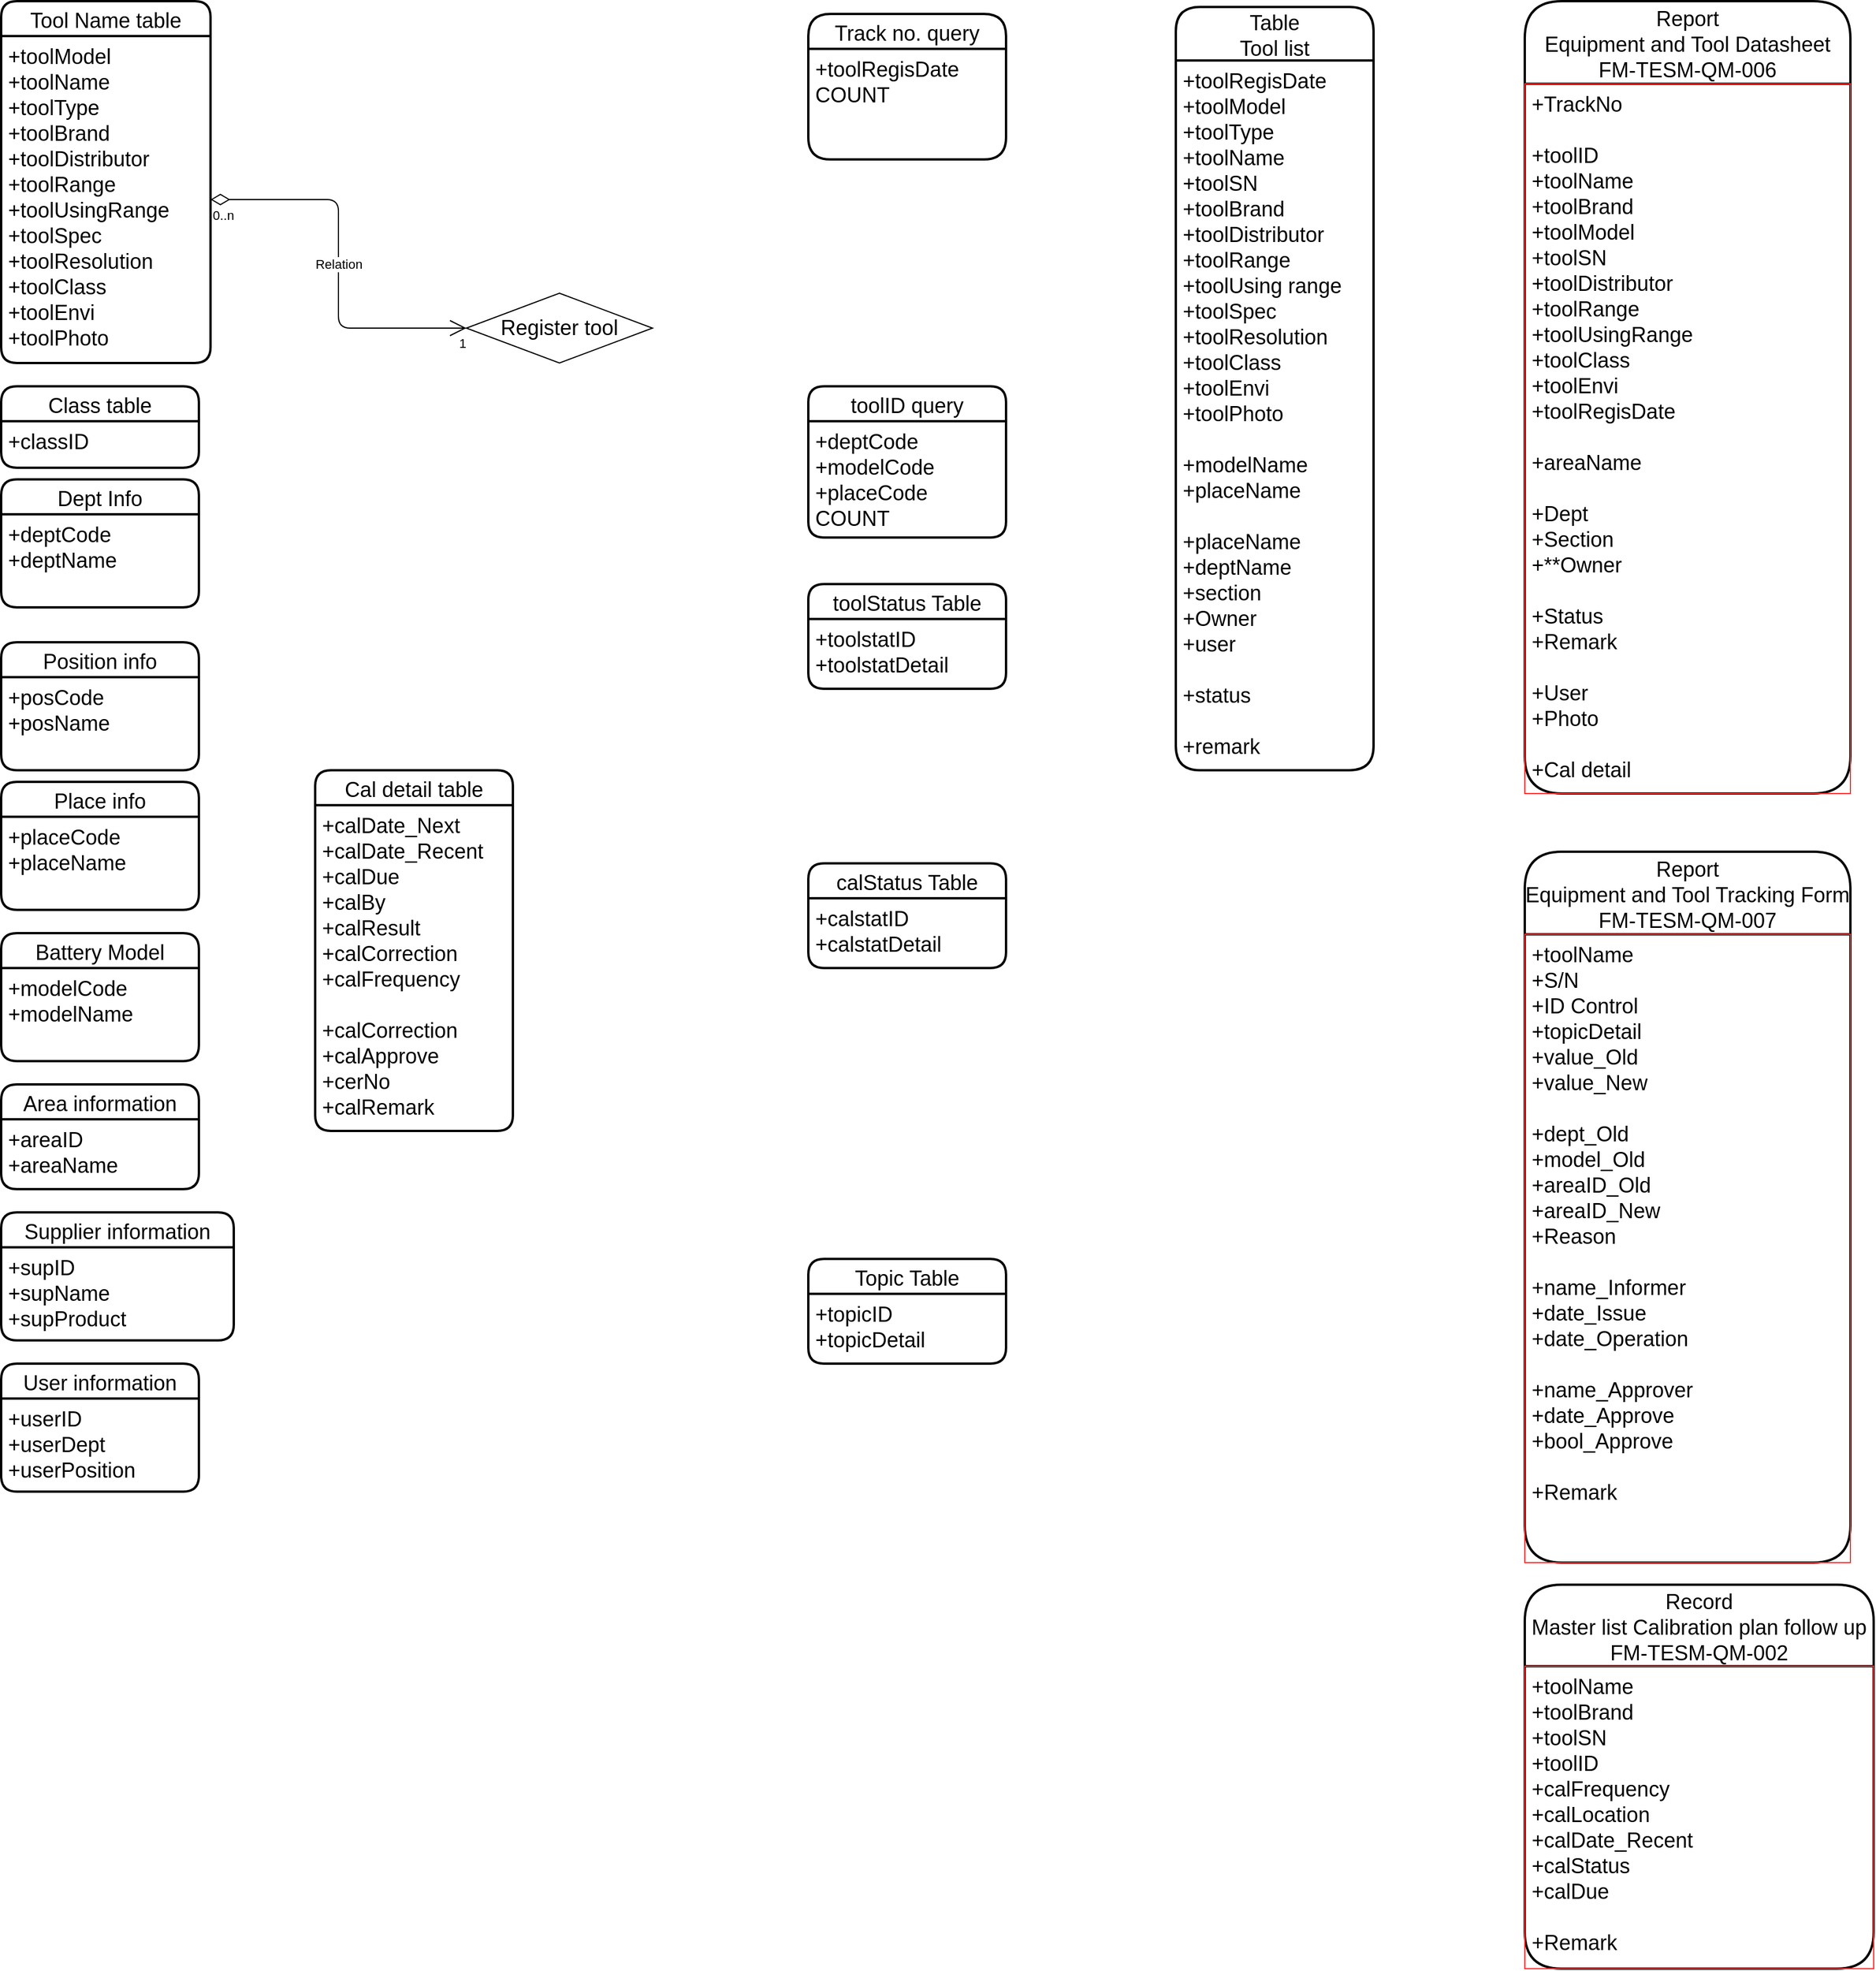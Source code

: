 <mxfile version="14.7.2" type="github">
  <diagram id="R2lEEEUBdFMjLlhIrx00" name="Page-1">
    <mxGraphModel dx="1422" dy="762" grid="1" gridSize="10" guides="1" tooltips="1" connect="1" arrows="1" fold="1" page="1" pageScale="1" pageWidth="1169" pageHeight="827" math="0" shadow="0" extFonts="Permanent Marker^https://fonts.googleapis.com/css?family=Permanent+Marker">
      <root>
        <mxCell id="0" />
        <mxCell id="1" parent="0" />
        <mxCell id="UeSS0Ig3m6-hM4Sn8dAP-1" value="Report&#xa;Equipment and Tool Datasheet&#xa;FM-TESM-QM-006" style="swimlane;childLayout=stackLayout;horizontal=1;startSize=71;horizontalStack=0;rounded=1;fontSize=18;fontStyle=0;strokeWidth=2;resizeParent=0;resizeLast=1;shadow=0;dashed=0;align=center;" parent="1" vertex="1">
          <mxGeometry x="1350" y="29" width="280" height="681" as="geometry" />
        </mxCell>
        <mxCell id="UeSS0Ig3m6-hM4Sn8dAP-2" value="+TrackNo&#xa;&#xa;+toolID&#xa;+toolName&#xa;+toolBrand&#xa;+toolModel&#xa;+toolSN&#xa;+toolDistributor&#xa;+toolRange&#xa;+toolUsingRange&#xa;+toolClass&#xa;+toolEnvi&#xa;+toolRegisDate&#xa;&#xa;+areaName&#xa; &#xa;+Dept&#xa;+Section&#xa;+**Owner&#xa;&#xa;+Status&#xa;+Remark&#xa;&#xa;+User&#xa;+Photo&#xa;&#xa;+Cal detail" style="align=left;strokeColor=#FF3333;fillColor=none;spacingLeft=4;fontSize=18;verticalAlign=top;resizable=0;rotatable=0;part=1;" parent="UeSS0Ig3m6-hM4Sn8dAP-1" vertex="1">
          <mxGeometry y="71" width="280" height="610" as="geometry" />
        </mxCell>
        <mxCell id="UeSS0Ig3m6-hM4Sn8dAP-5" value="Table&#xa;Tool list" style="swimlane;childLayout=stackLayout;horizontal=1;startSize=46;horizontalStack=0;rounded=1;fontSize=18;fontStyle=0;strokeWidth=2;resizeParent=0;resizeLast=1;shadow=0;dashed=0;align=center;" parent="1" vertex="1">
          <mxGeometry x="1050" y="34" width="170" height="656" as="geometry">
            <mxRectangle x="400" y="60" width="140" height="30" as="alternateBounds" />
          </mxGeometry>
        </mxCell>
        <mxCell id="UeSS0Ig3m6-hM4Sn8dAP-6" value="+toolRegisDate&#xa;+toolModel&#xa;+toolType&#xa;+toolName&#xa;+toolSN&#xa;+toolBrand&#xa;+toolDistributor&#xa;+toolRange&#xa;+toolUsing range&#xa;+toolSpec&#xa;+toolResolution&#xa;+toolClass&#xa;+toolEnvi&#xa;+toolPhoto&#xa;&#xa;+modelName&#xa;+placeName&#xa;&#xa;+placeName &#xa;+deptName&#xa;+section&#xa;+Owner&#xa;+user&#xa;&#xa;+status&#xa;&#xa;+remark&#xa;&#xa;&#xa;" style="align=left;strokeColor=none;fillColor=none;spacingLeft=4;fontSize=18;verticalAlign=top;resizable=0;rotatable=0;part=1;" parent="UeSS0Ig3m6-hM4Sn8dAP-5" vertex="1">
          <mxGeometry y="46" width="170" height="610" as="geometry" />
        </mxCell>
        <mxCell id="UeSS0Ig3m6-hM4Sn8dAP-7" value="User information" style="swimlane;childLayout=stackLayout;horizontal=1;startSize=30;horizontalStack=0;rounded=1;fontSize=18;fontStyle=0;strokeWidth=2;resizeParent=0;resizeLast=1;shadow=0;dashed=0;align=center;" parent="1" vertex="1">
          <mxGeometry x="40" y="1200" width="170" height="110" as="geometry" />
        </mxCell>
        <mxCell id="UeSS0Ig3m6-hM4Sn8dAP-8" value="+userID&#xa;+userDept&#xa;+userPosition&#xa;" style="align=left;strokeColor=none;fillColor=none;spacingLeft=4;fontSize=18;verticalAlign=top;resizable=0;rotatable=0;part=1;" parent="UeSS0Ig3m6-hM4Sn8dAP-7" vertex="1">
          <mxGeometry y="30" width="170" height="80" as="geometry" />
        </mxCell>
        <mxCell id="UeSS0Ig3m6-hM4Sn8dAP-9" value="Area information" style="swimlane;childLayout=stackLayout;horizontal=1;startSize=30;horizontalStack=0;rounded=1;fontSize=18;fontStyle=0;strokeWidth=2;resizeParent=0;resizeLast=1;shadow=0;dashed=0;align=center;" parent="1" vertex="1">
          <mxGeometry x="40" y="960" width="170" height="90" as="geometry" />
        </mxCell>
        <mxCell id="UeSS0Ig3m6-hM4Sn8dAP-10" value="+areaID&#xa;+areaName &#xa;" style="align=left;strokeColor=none;fillColor=none;spacingLeft=4;fontSize=18;verticalAlign=top;resizable=0;rotatable=0;part=1;" parent="UeSS0Ig3m6-hM4Sn8dAP-9" vertex="1">
          <mxGeometry y="30" width="170" height="60" as="geometry" />
        </mxCell>
        <mxCell id="UeSS0Ig3m6-hM4Sn8dAP-11" value="Supplier information" style="swimlane;childLayout=stackLayout;horizontal=1;startSize=30;horizontalStack=0;rounded=1;fontSize=18;fontStyle=0;strokeWidth=2;resizeParent=0;resizeLast=1;shadow=0;dashed=0;align=center;" parent="1" vertex="1">
          <mxGeometry x="40" y="1070" width="200" height="110" as="geometry" />
        </mxCell>
        <mxCell id="UeSS0Ig3m6-hM4Sn8dAP-12" value="+supID&#xa;+supName&#xa;+supProduct&#xa;" style="align=left;strokeColor=none;fillColor=none;spacingLeft=4;fontSize=18;verticalAlign=top;resizable=0;rotatable=0;part=1;" parent="UeSS0Ig3m6-hM4Sn8dAP-11" vertex="1">
          <mxGeometry y="30" width="200" height="80" as="geometry" />
        </mxCell>
        <mxCell id="DwrCxTno6Cpm1RQc-lXB-1" value="Tool Name table" style="swimlane;childLayout=stackLayout;horizontal=1;startSize=30;horizontalStack=0;rounded=1;fontSize=18;fontStyle=0;strokeWidth=2;resizeParent=0;resizeLast=1;shadow=0;dashed=0;align=center;" parent="1" vertex="1">
          <mxGeometry x="40" y="29" width="180" height="311" as="geometry" />
        </mxCell>
        <mxCell id="DwrCxTno6Cpm1RQc-lXB-2" value="+toolModel&#xa;+toolName&#xa;+toolType&#xa;+toolBrand&#xa;+toolDistributor&#xa;+toolRange&#xa;+toolUsingRange&#xa;+toolSpec&#xa;+toolResolution&#xa;+toolClass&#xa;+toolEnvi&#xa;+toolPhoto" style="align=left;strokeColor=none;fillColor=none;spacingLeft=4;fontSize=18;verticalAlign=top;resizable=0;rotatable=0;part=1;" parent="DwrCxTno6Cpm1RQc-lXB-1" vertex="1">
          <mxGeometry y="30" width="180" height="281" as="geometry" />
        </mxCell>
        <mxCell id="DwrCxTno6Cpm1RQc-lXB-4" value="Class table" style="swimlane;childLayout=stackLayout;horizontal=1;startSize=30;horizontalStack=0;rounded=1;fontSize=18;fontStyle=0;strokeWidth=2;resizeParent=0;resizeLast=1;shadow=0;dashed=0;align=center;" parent="1" vertex="1">
          <mxGeometry x="40" y="360" width="170" height="70" as="geometry" />
        </mxCell>
        <mxCell id="DwrCxTno6Cpm1RQc-lXB-5" value="+classID&#xa;&#xa;" style="align=left;strokeColor=none;fillColor=none;spacingLeft=4;fontSize=18;verticalAlign=top;resizable=0;rotatable=0;part=1;" parent="DwrCxTno6Cpm1RQc-lXB-4" vertex="1">
          <mxGeometry y="30" width="170" height="40" as="geometry" />
        </mxCell>
        <mxCell id="DwrCxTno6Cpm1RQc-lXB-7" value="Dept Info" style="swimlane;childLayout=stackLayout;horizontal=1;startSize=30;horizontalStack=0;rounded=1;fontSize=18;fontStyle=0;strokeWidth=2;resizeParent=0;resizeLast=1;shadow=0;dashed=0;align=center;" parent="1" vertex="1">
          <mxGeometry x="40" y="440" width="170" height="110" as="geometry">
            <mxRectangle x="40" y="440" width="110" height="30" as="alternateBounds" />
          </mxGeometry>
        </mxCell>
        <mxCell id="DwrCxTno6Cpm1RQc-lXB-8" value="+deptCode&#xa;+deptName" style="align=left;strokeColor=none;fillColor=none;spacingLeft=4;fontSize=18;verticalAlign=top;resizable=0;rotatable=0;part=1;" parent="DwrCxTno6Cpm1RQc-lXB-7" vertex="1">
          <mxGeometry y="30" width="170" height="80" as="geometry" />
        </mxCell>
        <mxCell id="DwrCxTno6Cpm1RQc-lXB-10" value="Position info" style="swimlane;childLayout=stackLayout;horizontal=1;startSize=30;horizontalStack=0;rounded=1;fontSize=18;fontStyle=0;strokeWidth=2;resizeParent=0;resizeLast=1;shadow=0;dashed=0;align=center;" parent="1" vertex="1">
          <mxGeometry x="40" y="580" width="170" height="110" as="geometry">
            <mxRectangle x="40" y="489" width="130" height="30" as="alternateBounds" />
          </mxGeometry>
        </mxCell>
        <mxCell id="DwrCxTno6Cpm1RQc-lXB-11" value="+posCode&#xa;+posName" style="align=left;strokeColor=none;fillColor=none;spacingLeft=4;fontSize=18;verticalAlign=top;resizable=0;rotatable=0;part=1;" parent="DwrCxTno6Cpm1RQc-lXB-10" vertex="1">
          <mxGeometry y="30" width="170" height="80" as="geometry" />
        </mxCell>
        <mxCell id="cIa0VOECqoOO3GL2-5uM-1" value="Place info" style="swimlane;childLayout=stackLayout;horizontal=1;startSize=30;horizontalStack=0;rounded=1;fontSize=18;fontStyle=0;strokeWidth=2;resizeParent=0;resizeLast=1;shadow=0;dashed=0;align=center;" parent="1" vertex="1">
          <mxGeometry x="40" y="700" width="170" height="110" as="geometry">
            <mxRectangle x="40" y="529" width="110" height="30" as="alternateBounds" />
          </mxGeometry>
        </mxCell>
        <mxCell id="cIa0VOECqoOO3GL2-5uM-2" value="+placeCode&#xa;+placeName" style="align=left;strokeColor=none;fillColor=none;spacingLeft=4;fontSize=18;verticalAlign=top;resizable=0;rotatable=0;part=1;" parent="cIa0VOECqoOO3GL2-5uM-1" vertex="1">
          <mxGeometry y="30" width="170" height="80" as="geometry" />
        </mxCell>
        <mxCell id="cIa0VOECqoOO3GL2-5uM-4" value="Battery Model" style="swimlane;childLayout=stackLayout;horizontal=1;startSize=30;horizontalStack=0;rounded=1;fontSize=18;fontStyle=0;strokeWidth=2;resizeParent=0;resizeLast=1;shadow=0;dashed=0;align=center;" parent="1" vertex="1">
          <mxGeometry x="40" y="830" width="170" height="110" as="geometry">
            <mxRectangle x="40" y="569" width="140" height="30" as="alternateBounds" />
          </mxGeometry>
        </mxCell>
        <mxCell id="cIa0VOECqoOO3GL2-5uM-5" value="+modelCode&#xa;+modelName" style="align=left;strokeColor=none;fillColor=none;spacingLeft=4;fontSize=18;verticalAlign=top;resizable=0;rotatable=0;part=1;" parent="cIa0VOECqoOO3GL2-5uM-4" vertex="1">
          <mxGeometry y="30" width="170" height="80" as="geometry" />
        </mxCell>
        <mxCell id="cIa0VOECqoOO3GL2-5uM-13" value="Track no. query" style="swimlane;childLayout=stackLayout;horizontal=1;startSize=30;horizontalStack=0;rounded=1;fontSize=18;fontStyle=0;strokeWidth=2;resizeParent=0;resizeLast=1;shadow=0;dashed=0;align=center;arcSize=21;" parent="1" vertex="1">
          <mxGeometry x="734" y="40" width="170" height="125" as="geometry">
            <mxRectangle x="680" y="280" width="160" height="30" as="alternateBounds" />
          </mxGeometry>
        </mxCell>
        <mxCell id="cIa0VOECqoOO3GL2-5uM-14" value="+toolRegisDate&#xa;COUNT&#xa;" style="align=left;strokeColor=none;fillColor=none;spacingLeft=4;fontSize=18;verticalAlign=top;resizable=0;rotatable=0;part=1;" parent="cIa0VOECqoOO3GL2-5uM-13" vertex="1">
          <mxGeometry y="30" width="170" height="95" as="geometry" />
        </mxCell>
        <mxCell id="cIa0VOECqoOO3GL2-5uM-20" value="toolID query" style="swimlane;childLayout=stackLayout;horizontal=1;startSize=30;horizontalStack=0;rounded=1;fontSize=18;fontStyle=0;strokeWidth=2;resizeParent=0;resizeLast=1;shadow=0;dashed=0;align=center;" parent="1" vertex="1">
          <mxGeometry x="734" y="360" width="170" height="130" as="geometry">
            <mxRectangle x="610" y="570" width="110" height="30" as="alternateBounds" />
          </mxGeometry>
        </mxCell>
        <mxCell id="cIa0VOECqoOO3GL2-5uM-21" value="+deptCode&#xa;+modelCode&#xa;+placeCode&#xa;COUNT" style="align=left;strokeColor=none;fillColor=none;spacingLeft=4;fontSize=18;verticalAlign=top;resizable=0;rotatable=0;part=1;" parent="cIa0VOECqoOO3GL2-5uM-20" vertex="1">
          <mxGeometry y="30" width="170" height="100" as="geometry" />
        </mxCell>
        <mxCell id="XDYltUTeysejlKrnHvJB-1" value="Report&#xa;Equipment and Tool Tracking Form&#xa;FM-TESM-QM-007" style="swimlane;childLayout=stackLayout;horizontal=1;startSize=71;horizontalStack=0;rounded=1;fontSize=18;fontStyle=0;strokeWidth=2;resizeParent=0;resizeLast=1;shadow=0;dashed=0;align=center;" parent="1" vertex="1">
          <mxGeometry x="1350" y="760" width="280" height="611" as="geometry" />
        </mxCell>
        <mxCell id="XDYltUTeysejlKrnHvJB-2" value="+toolName&#xa;+S/N&#xa;+ID Control&#xa;+topicDetail&#xa;+value_Old&#xa;+value_New&#xa;&#xa;+dept_Old&#xa;+model_Old&#xa;+areaID_Old&#xa;+areaID_New&#xa;+Reason&#xa;&#xa;+name_Informer&#xa;+date_Issue&#xa;+date_Operation&#xa;&#xa;+name_Approver&#xa;+date_Approve&#xa;+bool_Approve&#xa;&#xa;+Remark" style="align=left;strokeColor=#FF3333;fillColor=none;spacingLeft=4;fontSize=18;verticalAlign=top;resizable=0;rotatable=0;part=1;" parent="XDYltUTeysejlKrnHvJB-1" vertex="1">
          <mxGeometry y="71" width="280" height="540" as="geometry" />
        </mxCell>
        <mxCell id="TiywZgRd603gORr2C4wr-1" value="Topic Table" style="swimlane;childLayout=stackLayout;horizontal=1;startSize=30;horizontalStack=0;rounded=1;fontSize=18;fontStyle=0;strokeWidth=2;resizeParent=0;resizeLast=1;shadow=0;dashed=0;align=center;" parent="1" vertex="1">
          <mxGeometry x="734" y="1110" width="170" height="90" as="geometry" />
        </mxCell>
        <mxCell id="TiywZgRd603gORr2C4wr-2" value="+topicID&#xa;+topicDetail&#xa;" style="align=left;strokeColor=none;fillColor=none;spacingLeft=4;fontSize=18;verticalAlign=top;resizable=0;rotatable=0;part=1;" parent="TiywZgRd603gORr2C4wr-1" vertex="1">
          <mxGeometry y="30" width="170" height="60" as="geometry" />
        </mxCell>
        <mxCell id="TiywZgRd603gORr2C4wr-3" value="Cal detail table" style="swimlane;childLayout=stackLayout;horizontal=1;startSize=30;horizontalStack=0;rounded=1;fontSize=18;fontStyle=0;strokeWidth=2;resizeParent=0;resizeLast=1;shadow=0;dashed=0;align=center;" parent="1" vertex="1">
          <mxGeometry x="310" y="690" width="170" height="310" as="geometry">
            <mxRectangle x="400" y="60" width="140" height="30" as="alternateBounds" />
          </mxGeometry>
        </mxCell>
        <mxCell id="TiywZgRd603gORr2C4wr-4" value="+calDate_Next&#xa;+calDate_Recent&#xa;+calDue&#xa;+calBy&#xa;+calResult&#xa;+calCorrection&#xa;+calFrequency&#xa;&#xa;+calCorrection&#xa;+calApprove&#xa;+cerNo&#xa;+calRemark" style="align=left;strokeColor=none;fillColor=none;spacingLeft=4;fontSize=18;verticalAlign=top;resizable=0;rotatable=0;part=1;" parent="TiywZgRd603gORr2C4wr-3" vertex="1">
          <mxGeometry y="30" width="170" height="280" as="geometry" />
        </mxCell>
        <mxCell id="cNTu41W8Wc8I5G5StsUP-1" value="Record&#xa;Master list Calibration plan follow up&#xa;FM-TESM-QM-002" style="swimlane;childLayout=stackLayout;horizontal=1;startSize=70;horizontalStack=0;rounded=1;fontSize=18;fontStyle=0;strokeWidth=2;resizeParent=0;resizeLast=1;shadow=0;dashed=0;align=center;" parent="1" vertex="1">
          <mxGeometry x="1350" y="1390" width="300" height="330" as="geometry" />
        </mxCell>
        <mxCell id="cNTu41W8Wc8I5G5StsUP-2" value="+toolName&#xa;+toolBrand&#xa;+toolSN&#xa;+toolID&#xa;+calFrequency&#xa;+calLocation&#xa;+calDate_Recent&#xa;+calStatus&#xa;+calDue&#xa;&#xa;+Remark" style="align=left;strokeColor=#FF3333;fillColor=none;spacingLeft=4;fontSize=18;verticalAlign=top;resizable=0;rotatable=0;part=1;" parent="cNTu41W8Wc8I5G5StsUP-1" vertex="1">
          <mxGeometry y="70" width="300" height="260" as="geometry" />
        </mxCell>
        <mxCell id="cNTu41W8Wc8I5G5StsUP-3" value="toolStatus Table" style="swimlane;childLayout=stackLayout;horizontal=1;startSize=30;horizontalStack=0;rounded=1;fontSize=18;fontStyle=0;strokeWidth=2;resizeParent=0;resizeLast=1;shadow=0;dashed=0;align=center;" parent="1" vertex="1">
          <mxGeometry x="734" y="530" width="170" height="90" as="geometry" />
        </mxCell>
        <mxCell id="cNTu41W8Wc8I5G5StsUP-4" value="+toolstatID&#xa;+toolstatDetail&#xa;" style="align=left;strokeColor=none;fillColor=none;spacingLeft=4;fontSize=18;verticalAlign=top;resizable=0;rotatable=0;part=1;" parent="cNTu41W8Wc8I5G5StsUP-3" vertex="1">
          <mxGeometry y="30" width="170" height="60" as="geometry" />
        </mxCell>
        <mxCell id="cNTu41W8Wc8I5G5StsUP-5" value="calStatus Table" style="swimlane;childLayout=stackLayout;horizontal=1;startSize=30;horizontalStack=0;rounded=1;fontSize=18;fontStyle=0;strokeWidth=2;resizeParent=0;resizeLast=1;shadow=0;dashed=0;align=center;" parent="1" vertex="1">
          <mxGeometry x="734" y="770" width="170" height="90" as="geometry" />
        </mxCell>
        <mxCell id="cNTu41W8Wc8I5G5StsUP-6" value="+calstatID&#xa;+calstatDetail&#xa;" style="align=left;strokeColor=none;fillColor=none;spacingLeft=4;fontSize=18;verticalAlign=top;resizable=0;rotatable=0;part=1;" parent="cNTu41W8Wc8I5G5StsUP-5" vertex="1">
          <mxGeometry y="30" width="170" height="60" as="geometry" />
        </mxCell>
        <mxCell id="cNTu41W8Wc8I5G5StsUP-9" value="&lt;font style=&quot;font-size: 18px&quot;&gt;Register tool&lt;/font&gt;" style="shape=rhombus;perimeter=rhombusPerimeter;whiteSpace=wrap;html=1;align=center;" parent="1" vertex="1">
          <mxGeometry x="440" y="280" width="160" height="60" as="geometry" />
        </mxCell>
        <mxCell id="xRUyGGWKxkzAmYZurhJg-2" value="Relation" style="endArrow=open;html=1;endSize=12;startArrow=diamondThin;startSize=14;startFill=0;edgeStyle=orthogonalEdgeStyle;exitX=1;exitY=0.5;exitDx=0;exitDy=0;entryX=0;entryY=0.5;entryDx=0;entryDy=0;" edge="1" parent="1" source="DwrCxTno6Cpm1RQc-lXB-2" target="cNTu41W8Wc8I5G5StsUP-9">
          <mxGeometry relative="1" as="geometry">
            <mxPoint x="640" y="390" as="sourcePoint" />
            <mxPoint x="800" y="390" as="targetPoint" />
          </mxGeometry>
        </mxCell>
        <mxCell id="xRUyGGWKxkzAmYZurhJg-3" value="0..n" style="edgeLabel;resizable=0;html=1;align=left;verticalAlign=top;" connectable="0" vertex="1" parent="xRUyGGWKxkzAmYZurhJg-2">
          <mxGeometry x="-1" relative="1" as="geometry" />
        </mxCell>
        <mxCell id="xRUyGGWKxkzAmYZurhJg-4" value="1" style="edgeLabel;resizable=0;html=1;align=right;verticalAlign=top;" connectable="0" vertex="1" parent="xRUyGGWKxkzAmYZurhJg-2">
          <mxGeometry x="1" relative="1" as="geometry" />
        </mxCell>
      </root>
    </mxGraphModel>
  </diagram>
</mxfile>
